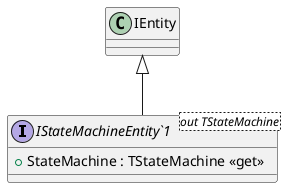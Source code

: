 @startuml
interface "IStateMachineEntity`1"<out TStateMachine> {
    + StateMachine : TStateMachine <<get>>
}
IEntity <|-- "IStateMachineEntity`1"
@enduml
